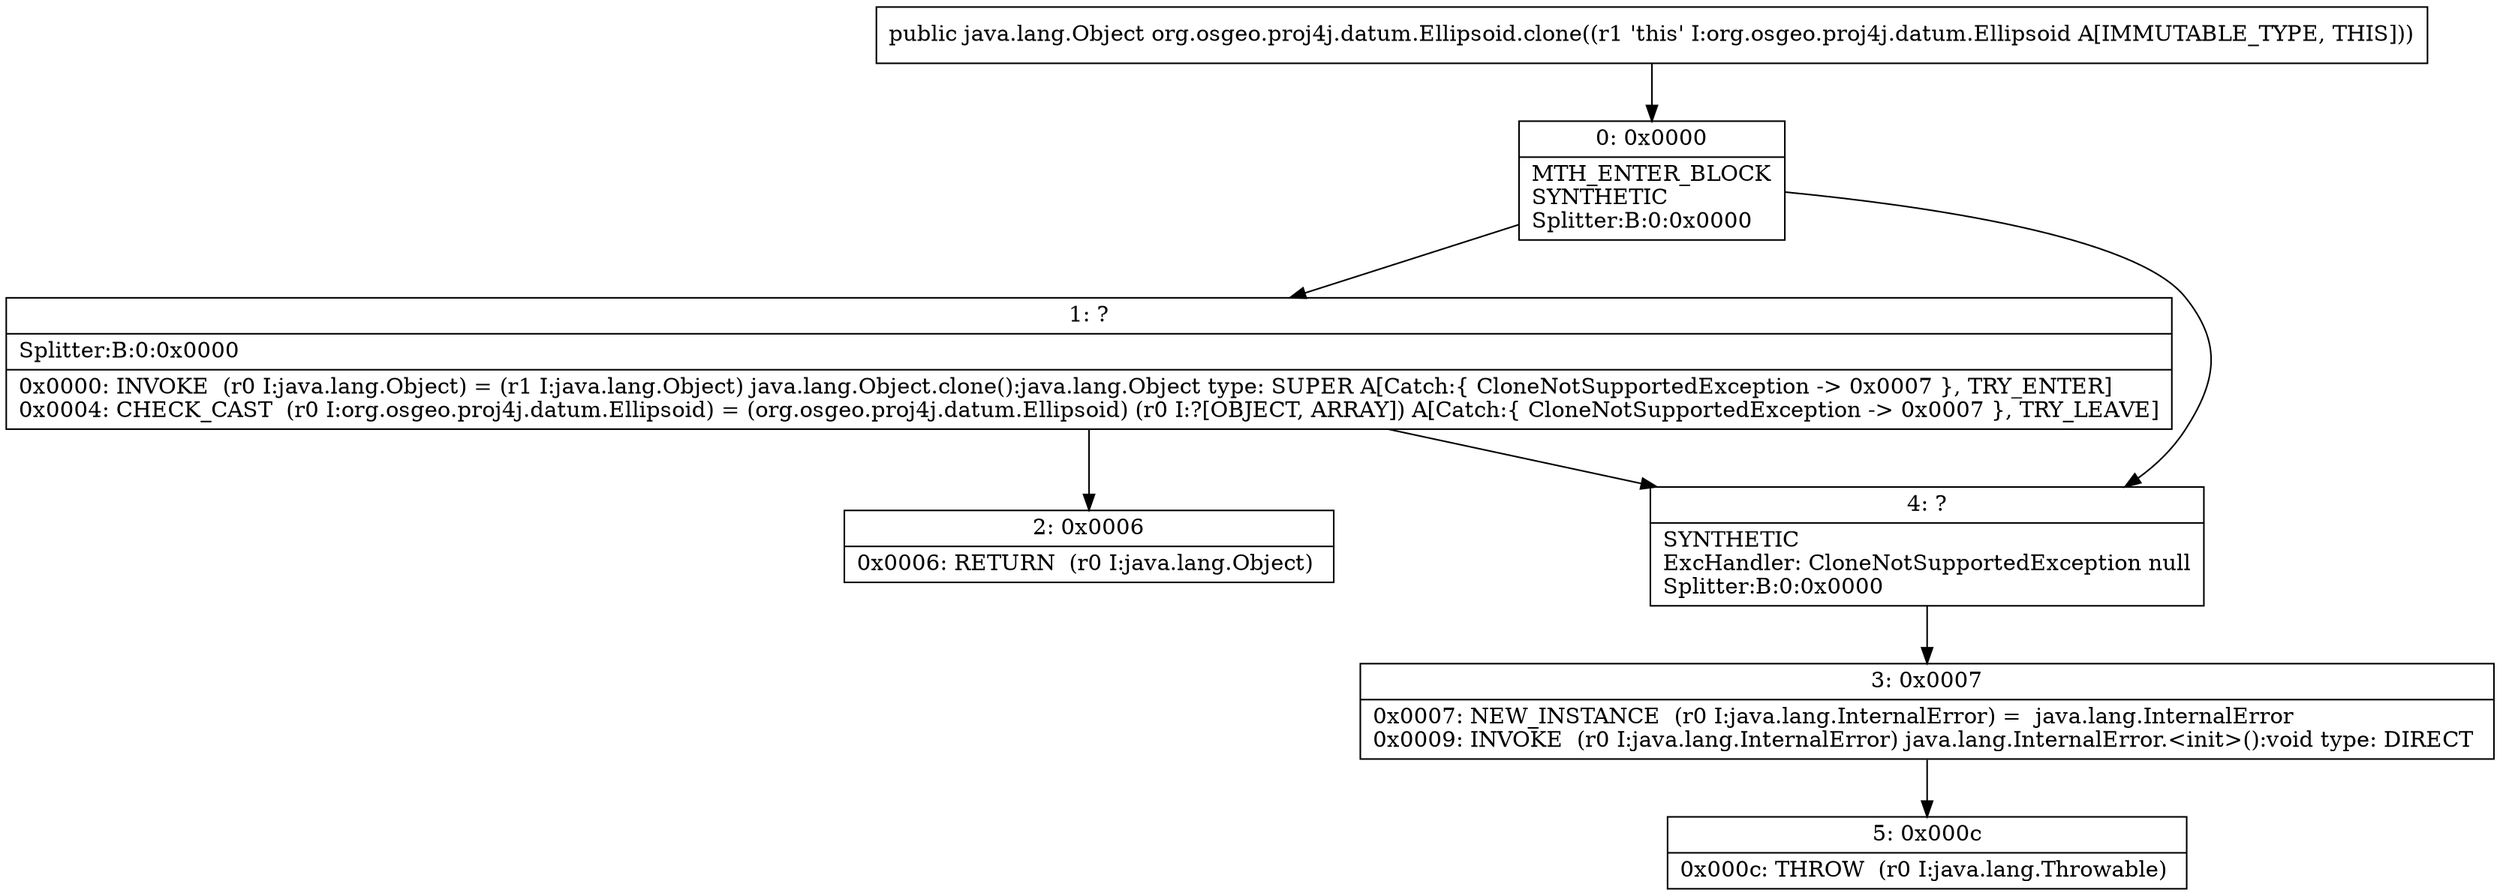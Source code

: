 digraph "CFG fororg.osgeo.proj4j.datum.Ellipsoid.clone()Ljava\/lang\/Object;" {
Node_0 [shape=record,label="{0\:\ 0x0000|MTH_ENTER_BLOCK\lSYNTHETIC\lSplitter:B:0:0x0000\l}"];
Node_1 [shape=record,label="{1\:\ ?|Splitter:B:0:0x0000\l|0x0000: INVOKE  (r0 I:java.lang.Object) = (r1 I:java.lang.Object) java.lang.Object.clone():java.lang.Object type: SUPER A[Catch:\{ CloneNotSupportedException \-\> 0x0007 \}, TRY_ENTER]\l0x0004: CHECK_CAST  (r0 I:org.osgeo.proj4j.datum.Ellipsoid) = (org.osgeo.proj4j.datum.Ellipsoid) (r0 I:?[OBJECT, ARRAY]) A[Catch:\{ CloneNotSupportedException \-\> 0x0007 \}, TRY_LEAVE]\l}"];
Node_2 [shape=record,label="{2\:\ 0x0006|0x0006: RETURN  (r0 I:java.lang.Object) \l}"];
Node_3 [shape=record,label="{3\:\ 0x0007|0x0007: NEW_INSTANCE  (r0 I:java.lang.InternalError) =  java.lang.InternalError \l0x0009: INVOKE  (r0 I:java.lang.InternalError) java.lang.InternalError.\<init\>():void type: DIRECT \l}"];
Node_4 [shape=record,label="{4\:\ ?|SYNTHETIC\lExcHandler: CloneNotSupportedException null\lSplitter:B:0:0x0000\l}"];
Node_5 [shape=record,label="{5\:\ 0x000c|0x000c: THROW  (r0 I:java.lang.Throwable) \l}"];
MethodNode[shape=record,label="{public java.lang.Object org.osgeo.proj4j.datum.Ellipsoid.clone((r1 'this' I:org.osgeo.proj4j.datum.Ellipsoid A[IMMUTABLE_TYPE, THIS])) }"];
MethodNode -> Node_0;
Node_0 -> Node_1;
Node_0 -> Node_4;
Node_1 -> Node_2;
Node_1 -> Node_4;
Node_3 -> Node_5;
Node_4 -> Node_3;
}

